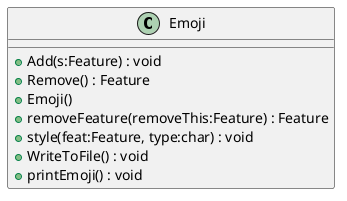 @startuml
class Emoji {
    + Add(s:Feature) : void
    + Remove() : Feature
    + Emoji()
    + removeFeature(removeThis:Feature) : Feature
    + style(feat:Feature, type:char) : void
    + WriteToFile() : void
    + printEmoji() : void
}
@enduml

